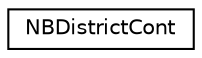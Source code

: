 digraph "Graphical Class Hierarchy"
{
  edge [fontname="Helvetica",fontsize="10",labelfontname="Helvetica",labelfontsize="10"];
  node [fontname="Helvetica",fontsize="10",shape=record];
  rankdir="LR";
  Node0 [label="NBDistrictCont",height=0.2,width=0.4,color="black", fillcolor="white", style="filled",URL="$d3/d1f/class_n_b_district_cont.html",tooltip="A container for districts. "];
}
